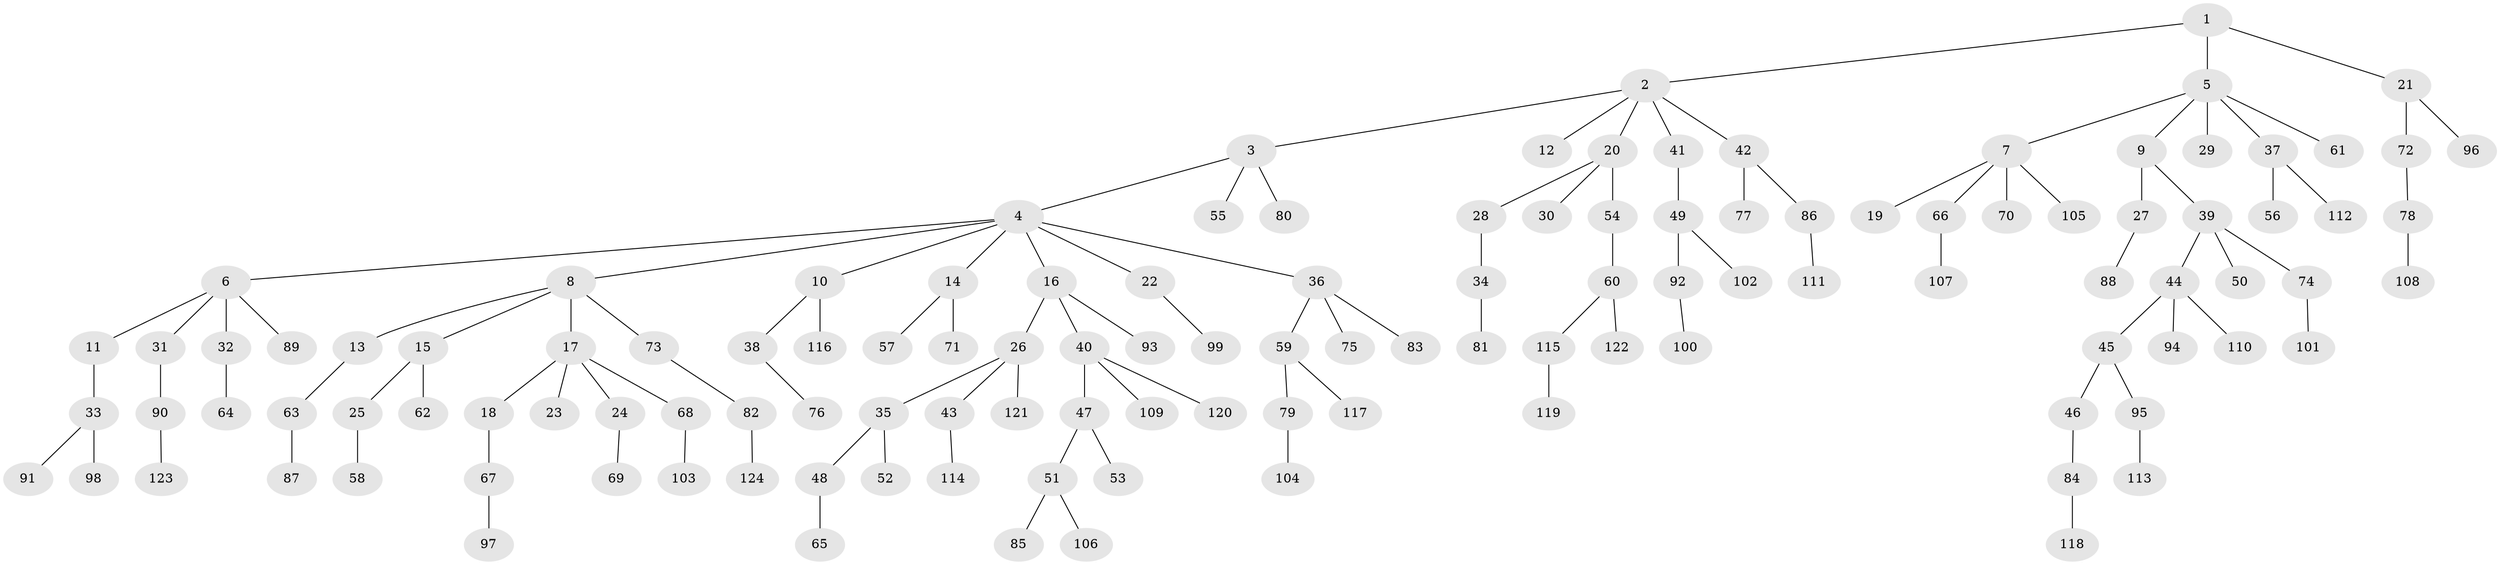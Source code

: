 // coarse degree distribution, {3: 0.1411764705882353, 5: 0.047058823529411764, 11: 0.011764705882352941, 7: 0.011764705882352941, 4: 0.03529411764705882, 2: 0.21176470588235294, 1: 0.5411764705882353}
// Generated by graph-tools (version 1.1) at 2025/24/03/03/25 07:24:08]
// undirected, 124 vertices, 123 edges
graph export_dot {
graph [start="1"]
  node [color=gray90,style=filled];
  1;
  2;
  3;
  4;
  5;
  6;
  7;
  8;
  9;
  10;
  11;
  12;
  13;
  14;
  15;
  16;
  17;
  18;
  19;
  20;
  21;
  22;
  23;
  24;
  25;
  26;
  27;
  28;
  29;
  30;
  31;
  32;
  33;
  34;
  35;
  36;
  37;
  38;
  39;
  40;
  41;
  42;
  43;
  44;
  45;
  46;
  47;
  48;
  49;
  50;
  51;
  52;
  53;
  54;
  55;
  56;
  57;
  58;
  59;
  60;
  61;
  62;
  63;
  64;
  65;
  66;
  67;
  68;
  69;
  70;
  71;
  72;
  73;
  74;
  75;
  76;
  77;
  78;
  79;
  80;
  81;
  82;
  83;
  84;
  85;
  86;
  87;
  88;
  89;
  90;
  91;
  92;
  93;
  94;
  95;
  96;
  97;
  98;
  99;
  100;
  101;
  102;
  103;
  104;
  105;
  106;
  107;
  108;
  109;
  110;
  111;
  112;
  113;
  114;
  115;
  116;
  117;
  118;
  119;
  120;
  121;
  122;
  123;
  124;
  1 -- 2;
  1 -- 5;
  1 -- 21;
  2 -- 3;
  2 -- 12;
  2 -- 20;
  2 -- 41;
  2 -- 42;
  3 -- 4;
  3 -- 55;
  3 -- 80;
  4 -- 6;
  4 -- 8;
  4 -- 10;
  4 -- 14;
  4 -- 16;
  4 -- 22;
  4 -- 36;
  5 -- 7;
  5 -- 9;
  5 -- 29;
  5 -- 37;
  5 -- 61;
  6 -- 11;
  6 -- 31;
  6 -- 32;
  6 -- 89;
  7 -- 19;
  7 -- 66;
  7 -- 70;
  7 -- 105;
  8 -- 13;
  8 -- 15;
  8 -- 17;
  8 -- 73;
  9 -- 27;
  9 -- 39;
  10 -- 38;
  10 -- 116;
  11 -- 33;
  13 -- 63;
  14 -- 57;
  14 -- 71;
  15 -- 25;
  15 -- 62;
  16 -- 26;
  16 -- 40;
  16 -- 93;
  17 -- 18;
  17 -- 23;
  17 -- 24;
  17 -- 68;
  18 -- 67;
  20 -- 28;
  20 -- 30;
  20 -- 54;
  21 -- 72;
  21 -- 96;
  22 -- 99;
  24 -- 69;
  25 -- 58;
  26 -- 35;
  26 -- 43;
  26 -- 121;
  27 -- 88;
  28 -- 34;
  31 -- 90;
  32 -- 64;
  33 -- 91;
  33 -- 98;
  34 -- 81;
  35 -- 48;
  35 -- 52;
  36 -- 59;
  36 -- 75;
  36 -- 83;
  37 -- 56;
  37 -- 112;
  38 -- 76;
  39 -- 44;
  39 -- 50;
  39 -- 74;
  40 -- 47;
  40 -- 109;
  40 -- 120;
  41 -- 49;
  42 -- 77;
  42 -- 86;
  43 -- 114;
  44 -- 45;
  44 -- 94;
  44 -- 110;
  45 -- 46;
  45 -- 95;
  46 -- 84;
  47 -- 51;
  47 -- 53;
  48 -- 65;
  49 -- 92;
  49 -- 102;
  51 -- 85;
  51 -- 106;
  54 -- 60;
  59 -- 79;
  59 -- 117;
  60 -- 115;
  60 -- 122;
  63 -- 87;
  66 -- 107;
  67 -- 97;
  68 -- 103;
  72 -- 78;
  73 -- 82;
  74 -- 101;
  78 -- 108;
  79 -- 104;
  82 -- 124;
  84 -- 118;
  86 -- 111;
  90 -- 123;
  92 -- 100;
  95 -- 113;
  115 -- 119;
}

